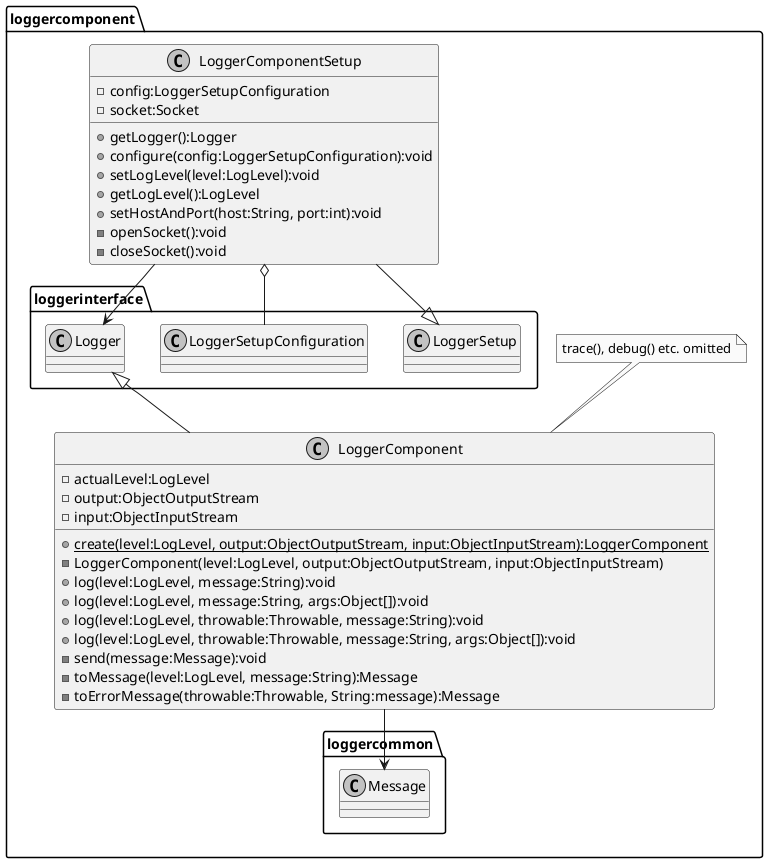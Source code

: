 @startuml

skinparam monochrome true
skinparam defaultFontName Droid Sans

package "loggercomponent" {
    class LoggerComponent {
        - actualLevel:LogLevel
        - output:ObjectOutputStream
        - input:ObjectInputStream
        {static} + create(level:LogLevel, output:ObjectOutputStream, input:ObjectInputStream):LoggerComponent
        - LoggerComponent(level:LogLevel, output:ObjectOutputStream, input:ObjectInputStream)
        + log(level:LogLevel, message:String):void
        + log(level:LogLevel, message:String, args:Object[]):void
        + log(level:LogLevel, throwable:Throwable, message:String):void
        + log(level:LogLevel, throwable:Throwable, message:String, args:Object[]):void
        - send(message:Message):void
        - toMessage(level:LogLevel, message:String):Message
        - toErrorMessage(throwable:Throwable, String:message):Message
    }
    note top of LoggerComponent
        trace(), debug() etc. omitted
    end note
    class LoggerComponentSetup {
        - config:LoggerSetupConfiguration
        - socket:Socket
        + getLogger():Logger
        + configure(config:LoggerSetupConfiguration):void
        + setLogLevel(level:LogLevel):void
        + getLogLevel():LogLevel
        + setHostAndPort(host:String, port:int):void
        - openSocket():void
        - closeSocket():void
    }
    loggerinterface.LoggerSetup <|-- LoggerComponentSetup 
    LoggerComponentSetup o-- loggerinterface.LoggerSetupConfiguration
    LoggerComponentSetup --> loggerinterface.Logger
    loggerinterface.Logger <|-- LoggerComponent
    LoggerComponent --> loggercommon.Message
}

@enduml
